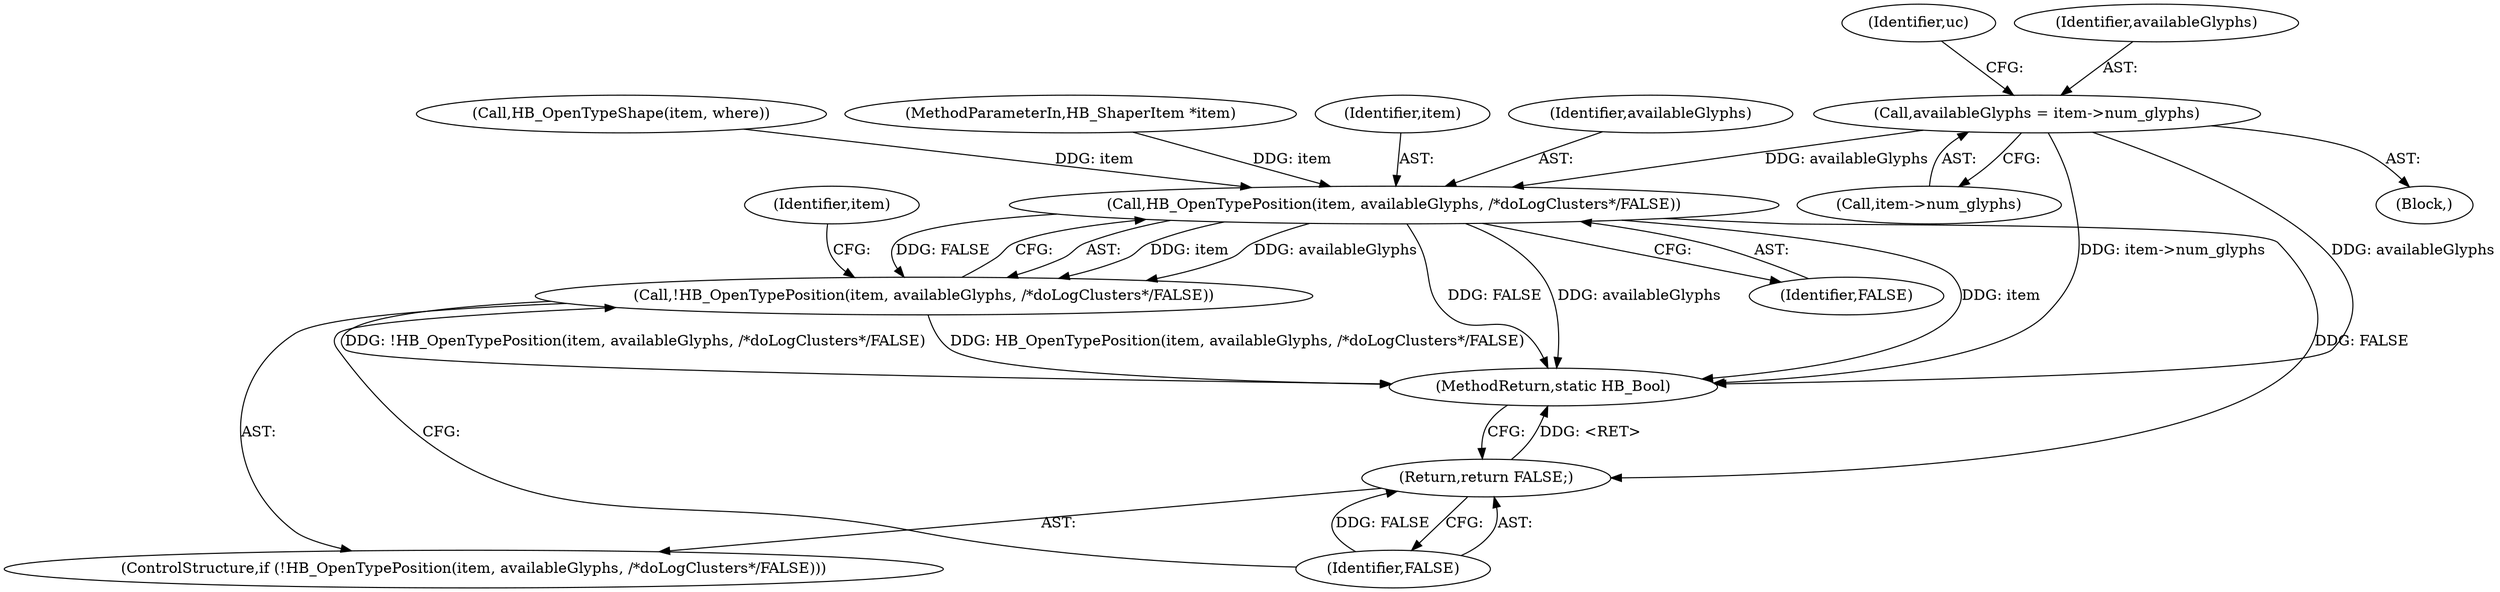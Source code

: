 digraph "0_Chrome_2953a669ec0a32a25c6250d34bf895ec0eb63d27@pointer" {
"1000115" [label="(Call,availableGlyphs = item->num_glyphs)"];
"1000770" [label="(Call,HB_OpenTypePosition(item, availableGlyphs, /*doLogClusters*/FALSE))"];
"1000769" [label="(Call,!HB_OpenTypePosition(item, availableGlyphs, /*doLogClusters*/FALSE))"];
"1000774" [label="(Return,return FALSE;)"];
"1000765" [label="(Call,HB_OpenTypeShape(item, where))"];
"1000122" [label="(Identifier,uc)"];
"1000117" [label="(Call,item->num_glyphs)"];
"1000115" [label="(Call,availableGlyphs = item->num_glyphs)"];
"1000793" [label="(MethodReturn,static HB_Bool)"];
"1000774" [label="(Return,return FALSE;)"];
"1000769" [label="(Call,!HB_OpenTypePosition(item, availableGlyphs, /*doLogClusters*/FALSE))"];
"1000768" [label="(ControlStructure,if (!HB_OpenTypePosition(item, availableGlyphs, /*doLogClusters*/FALSE)))"];
"1000111" [label="(MethodParameterIn,HB_ShaperItem *item)"];
"1000773" [label="(Identifier,FALSE)"];
"1000771" [label="(Identifier,item)"];
"1000116" [label="(Identifier,availableGlyphs)"];
"1000772" [label="(Identifier,availableGlyphs)"];
"1000775" [label="(Identifier,FALSE)"];
"1000113" [label="(Block,)"];
"1000770" [label="(Call,HB_OpenTypePosition(item, availableGlyphs, /*doLogClusters*/FALSE))"];
"1000786" [label="(Identifier,item)"];
"1000115" -> "1000113"  [label="AST: "];
"1000115" -> "1000117"  [label="CFG: "];
"1000116" -> "1000115"  [label="AST: "];
"1000117" -> "1000115"  [label="AST: "];
"1000122" -> "1000115"  [label="CFG: "];
"1000115" -> "1000793"  [label="DDG: item->num_glyphs"];
"1000115" -> "1000793"  [label="DDG: availableGlyphs"];
"1000115" -> "1000770"  [label="DDG: availableGlyphs"];
"1000770" -> "1000769"  [label="AST: "];
"1000770" -> "1000773"  [label="CFG: "];
"1000771" -> "1000770"  [label="AST: "];
"1000772" -> "1000770"  [label="AST: "];
"1000773" -> "1000770"  [label="AST: "];
"1000769" -> "1000770"  [label="CFG: "];
"1000770" -> "1000793"  [label="DDG: FALSE"];
"1000770" -> "1000793"  [label="DDG: availableGlyphs"];
"1000770" -> "1000793"  [label="DDG: item"];
"1000770" -> "1000769"  [label="DDG: item"];
"1000770" -> "1000769"  [label="DDG: availableGlyphs"];
"1000770" -> "1000769"  [label="DDG: FALSE"];
"1000765" -> "1000770"  [label="DDG: item"];
"1000111" -> "1000770"  [label="DDG: item"];
"1000770" -> "1000774"  [label="DDG: FALSE"];
"1000769" -> "1000768"  [label="AST: "];
"1000775" -> "1000769"  [label="CFG: "];
"1000786" -> "1000769"  [label="CFG: "];
"1000769" -> "1000793"  [label="DDG: !HB_OpenTypePosition(item, availableGlyphs, /*doLogClusters*/FALSE)"];
"1000769" -> "1000793"  [label="DDG: HB_OpenTypePosition(item, availableGlyphs, /*doLogClusters*/FALSE)"];
"1000774" -> "1000768"  [label="AST: "];
"1000774" -> "1000775"  [label="CFG: "];
"1000775" -> "1000774"  [label="AST: "];
"1000793" -> "1000774"  [label="CFG: "];
"1000774" -> "1000793"  [label="DDG: <RET>"];
"1000775" -> "1000774"  [label="DDG: FALSE"];
}
